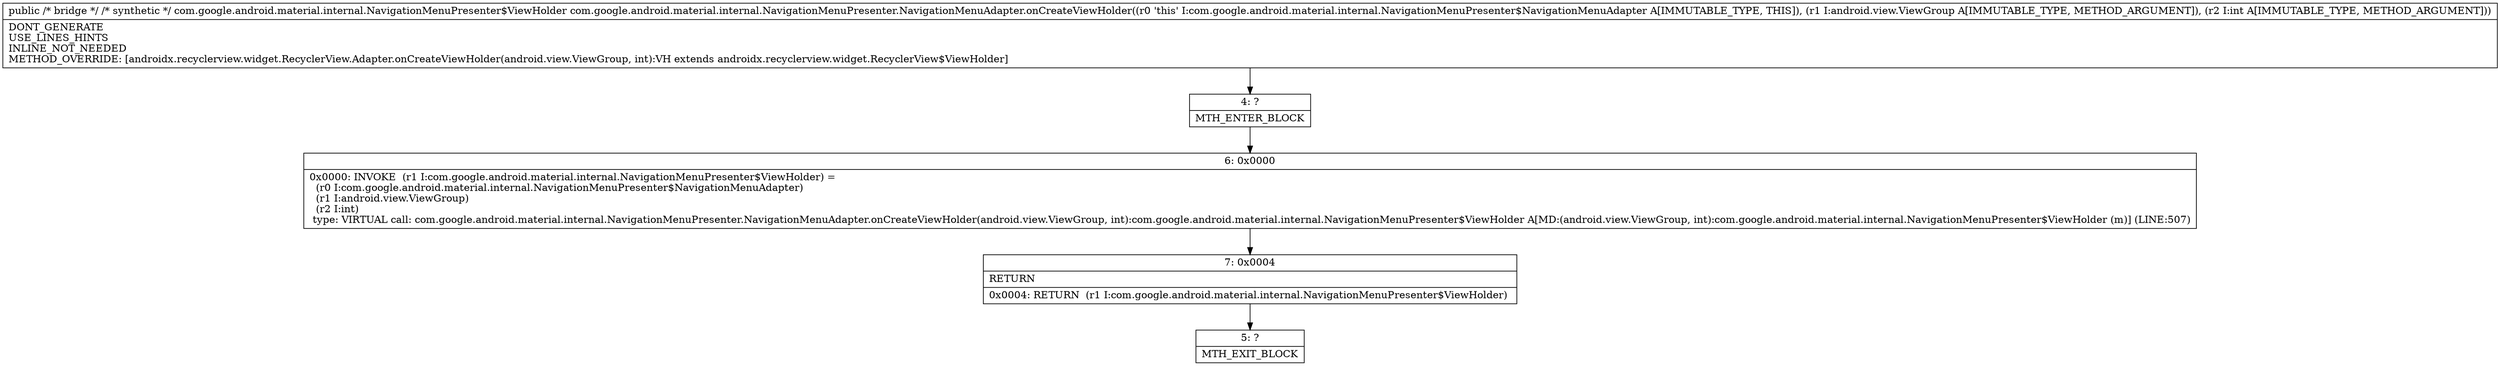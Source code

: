 digraph "CFG forcom.google.android.material.internal.NavigationMenuPresenter.NavigationMenuAdapter.onCreateViewHolder(Landroid\/view\/ViewGroup;I)Landroidx\/recyclerview\/widget\/RecyclerView$ViewHolder;" {
Node_4 [shape=record,label="{4\:\ ?|MTH_ENTER_BLOCK\l}"];
Node_6 [shape=record,label="{6\:\ 0x0000|0x0000: INVOKE  (r1 I:com.google.android.material.internal.NavigationMenuPresenter$ViewHolder) = \l  (r0 I:com.google.android.material.internal.NavigationMenuPresenter$NavigationMenuAdapter)\l  (r1 I:android.view.ViewGroup)\l  (r2 I:int)\l type: VIRTUAL call: com.google.android.material.internal.NavigationMenuPresenter.NavigationMenuAdapter.onCreateViewHolder(android.view.ViewGroup, int):com.google.android.material.internal.NavigationMenuPresenter$ViewHolder A[MD:(android.view.ViewGroup, int):com.google.android.material.internal.NavigationMenuPresenter$ViewHolder (m)] (LINE:507)\l}"];
Node_7 [shape=record,label="{7\:\ 0x0004|RETURN\l|0x0004: RETURN  (r1 I:com.google.android.material.internal.NavigationMenuPresenter$ViewHolder) \l}"];
Node_5 [shape=record,label="{5\:\ ?|MTH_EXIT_BLOCK\l}"];
MethodNode[shape=record,label="{public \/* bridge *\/ \/* synthetic *\/ com.google.android.material.internal.NavigationMenuPresenter$ViewHolder com.google.android.material.internal.NavigationMenuPresenter.NavigationMenuAdapter.onCreateViewHolder((r0 'this' I:com.google.android.material.internal.NavigationMenuPresenter$NavigationMenuAdapter A[IMMUTABLE_TYPE, THIS]), (r1 I:android.view.ViewGroup A[IMMUTABLE_TYPE, METHOD_ARGUMENT]), (r2 I:int A[IMMUTABLE_TYPE, METHOD_ARGUMENT]))  | DONT_GENERATE\lUSE_LINES_HINTS\lINLINE_NOT_NEEDED\lMETHOD_OVERRIDE: [androidx.recyclerview.widget.RecyclerView.Adapter.onCreateViewHolder(android.view.ViewGroup, int):VH extends androidx.recyclerview.widget.RecyclerView$ViewHolder]\l}"];
MethodNode -> Node_4;Node_4 -> Node_6;
Node_6 -> Node_7;
Node_7 -> Node_5;
}

